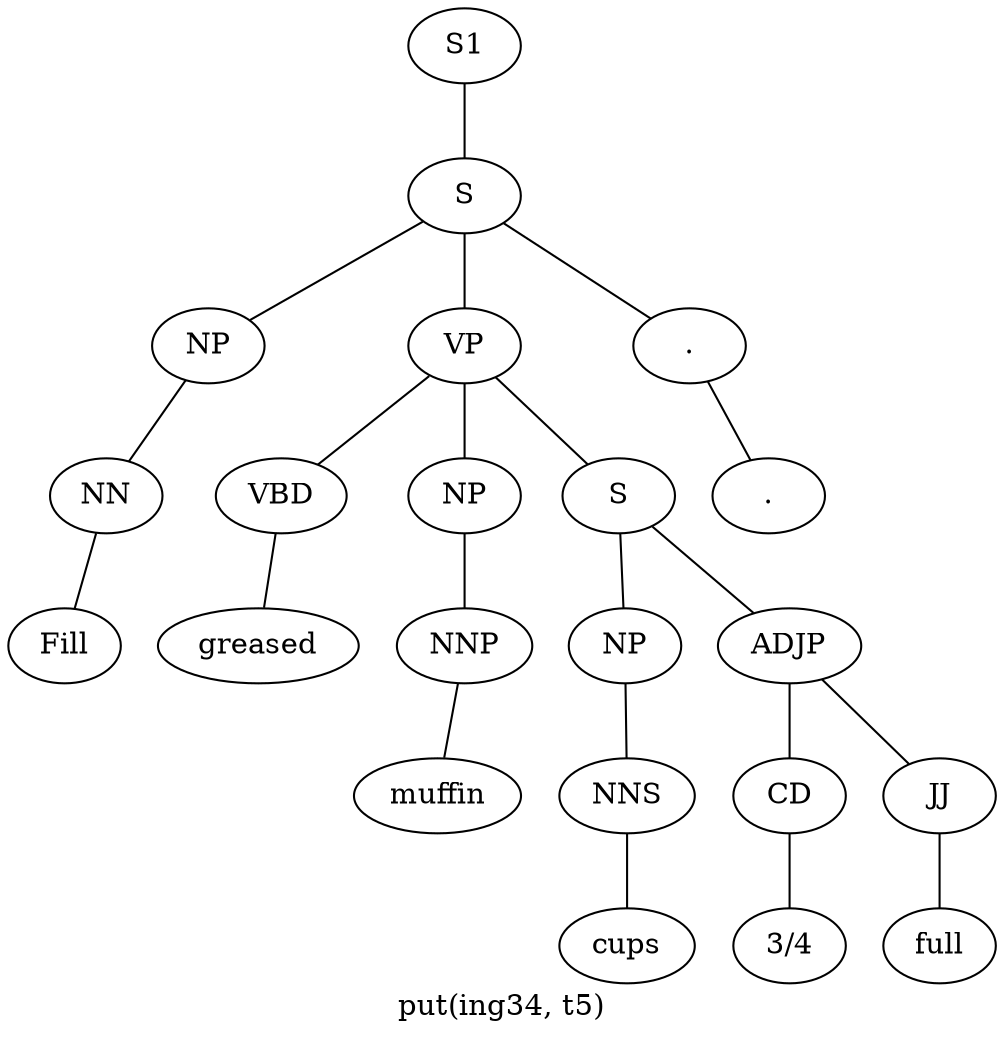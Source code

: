 graph SyntaxGraph {
	label = "put(ing34, t5)";
	Node0 [label="S1"];
	Node1 [label="S"];
	Node2 [label="NP"];
	Node3 [label="NN"];
	Node4 [label="Fill"];
	Node5 [label="VP"];
	Node6 [label="VBD"];
	Node7 [label="greased"];
	Node8 [label="NP"];
	Node9 [label="NNP"];
	Node10 [label="muffin"];
	Node11 [label="S"];
	Node12 [label="NP"];
	Node13 [label="NNS"];
	Node14 [label="cups"];
	Node15 [label="ADJP"];
	Node16 [label="CD"];
	Node17 [label="3/4"];
	Node18 [label="JJ"];
	Node19 [label="full"];
	Node20 [label="."];
	Node21 [label="."];

	Node0 -- Node1;
	Node1 -- Node2;
	Node1 -- Node5;
	Node1 -- Node20;
	Node2 -- Node3;
	Node3 -- Node4;
	Node5 -- Node6;
	Node5 -- Node8;
	Node5 -- Node11;
	Node6 -- Node7;
	Node8 -- Node9;
	Node9 -- Node10;
	Node11 -- Node12;
	Node11 -- Node15;
	Node12 -- Node13;
	Node13 -- Node14;
	Node15 -- Node16;
	Node15 -- Node18;
	Node16 -- Node17;
	Node18 -- Node19;
	Node20 -- Node21;
}